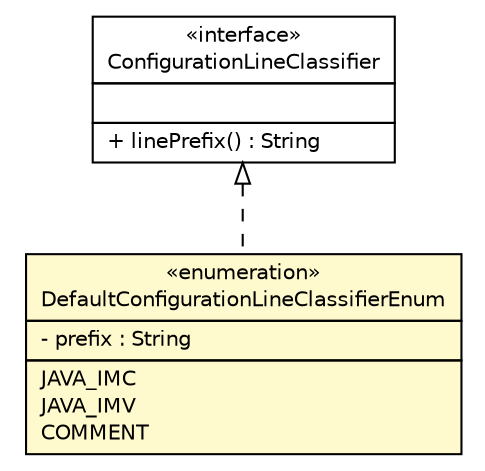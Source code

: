 #!/usr/local/bin/dot
#
# Class diagram 
# Generated by UMLGraph version R5_6 (http://www.umlgraph.org/)
#

digraph G {
	edge [fontname="Helvetica",fontsize=10,labelfontname="Helvetica",labelfontsize=10];
	node [fontname="Helvetica",fontsize=10,shape=plaintext];
	nodesep=0.25;
	ranksep=0.5;
	// de.hsbremen.tc.tnc.tnccs.im.loader.enums.ConfigurationLineClassifier
	c11266 [label=<<table title="de.hsbremen.tc.tnc.tnccs.im.loader.enums.ConfigurationLineClassifier" border="0" cellborder="1" cellspacing="0" cellpadding="2" port="p" href="./ConfigurationLineClassifier.html">
		<tr><td><table border="0" cellspacing="0" cellpadding="1">
<tr><td align="center" balign="center"> &#171;interface&#187; </td></tr>
<tr><td align="center" balign="center"> ConfigurationLineClassifier </td></tr>
		</table></td></tr>
		<tr><td><table border="0" cellspacing="0" cellpadding="1">
<tr><td align="left" balign="left">  </td></tr>
		</table></td></tr>
		<tr><td><table border="0" cellspacing="0" cellpadding="1">
<tr><td align="left" balign="left"> + linePrefix() : String </td></tr>
		</table></td></tr>
		</table>>, URL="./ConfigurationLineClassifier.html", fontname="Helvetica", fontcolor="black", fontsize=10.0];
	// de.hsbremen.tc.tnc.tnccs.im.loader.enums.DefaultConfigurationLineClassifierEnum
	c11267 [label=<<table title="de.hsbremen.tc.tnc.tnccs.im.loader.enums.DefaultConfigurationLineClassifierEnum" border="0" cellborder="1" cellspacing="0" cellpadding="2" port="p" bgcolor="lemonChiffon" href="./DefaultConfigurationLineClassifierEnum.html">
		<tr><td><table border="0" cellspacing="0" cellpadding="1">
<tr><td align="center" balign="center"> &#171;enumeration&#187; </td></tr>
<tr><td align="center" balign="center"> DefaultConfigurationLineClassifierEnum </td></tr>
		</table></td></tr>
		<tr><td><table border="0" cellspacing="0" cellpadding="1">
<tr><td align="left" balign="left"> - prefix : String </td></tr>
		</table></td></tr>
		<tr><td><table border="0" cellspacing="0" cellpadding="1">
<tr><td align="left" balign="left"> JAVA_IMC </td></tr>
<tr><td align="left" balign="left"> JAVA_IMV </td></tr>
<tr><td align="left" balign="left"> COMMENT </td></tr>
		</table></td></tr>
		</table>>, URL="./DefaultConfigurationLineClassifierEnum.html", fontname="Helvetica", fontcolor="black", fontsize=10.0];
	//de.hsbremen.tc.tnc.tnccs.im.loader.enums.DefaultConfigurationLineClassifierEnum implements de.hsbremen.tc.tnc.tnccs.im.loader.enums.ConfigurationLineClassifier
	c11266:p -> c11267:p [dir=back,arrowtail=empty,style=dashed];
}

